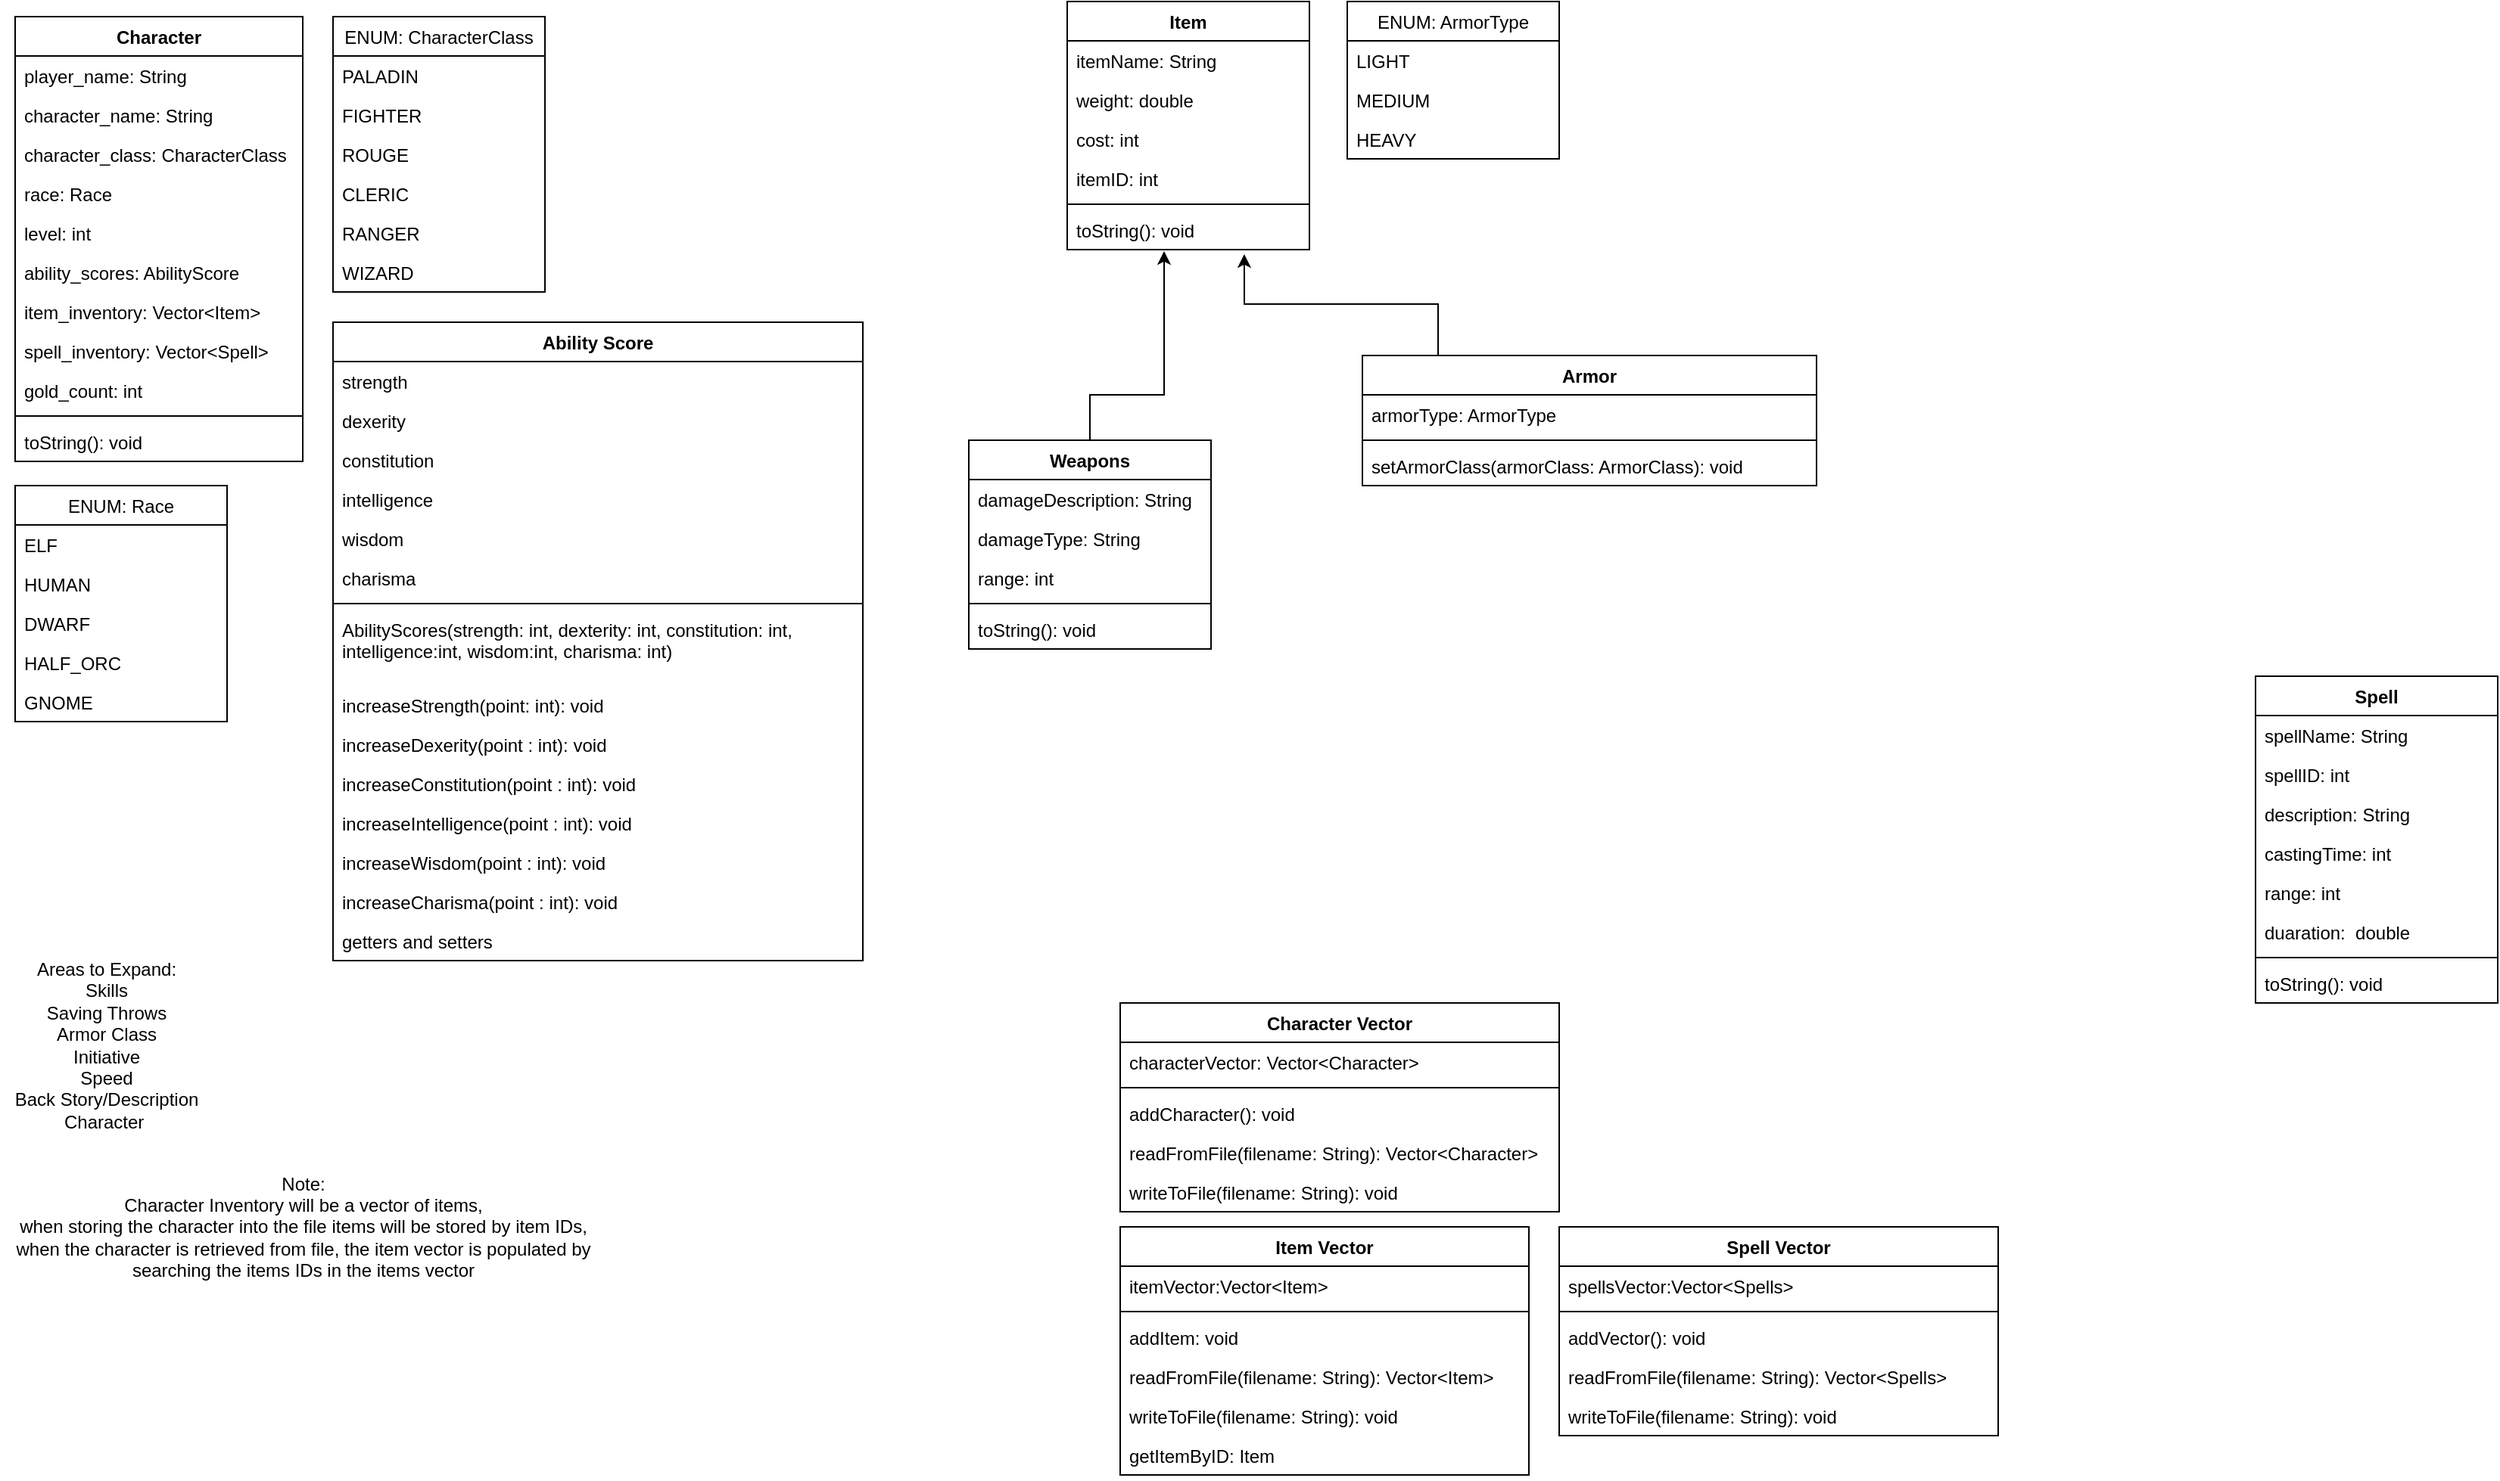 <mxfile version="14.5.9" type="github">
  <diagram id="Je7I39BmtPtjrCUue1-P" name="Page-1">
    <mxGraphModel dx="1587" dy="748" grid="1" gridSize="10" guides="1" tooltips="1" connect="1" arrows="1" fold="1" page="1" pageScale="1" pageWidth="850" pageHeight="1100" math="0" shadow="0">
      <root>
        <mxCell id="0" />
        <mxCell id="1" parent="0" />
        <mxCell id="IpAcerIv8zXEbrTue4mf-1" value="Character" style="swimlane;fontStyle=1;align=center;verticalAlign=top;childLayout=stackLayout;horizontal=1;startSize=26;horizontalStack=0;resizeParent=1;resizeParentMax=0;resizeLast=0;collapsible=1;marginBottom=0;" parent="1" vertex="1">
          <mxGeometry x="-270" y="50" width="190" height="294" as="geometry" />
        </mxCell>
        <mxCell id="IpAcerIv8zXEbrTue4mf-30" value="player_name: String" style="text;strokeColor=none;fillColor=none;align=left;verticalAlign=top;spacingLeft=4;spacingRight=4;overflow=hidden;rotatable=0;points=[[0,0.5],[1,0.5]];portConstraint=eastwest;" parent="IpAcerIv8zXEbrTue4mf-1" vertex="1">
          <mxGeometry y="26" width="190" height="26" as="geometry" />
        </mxCell>
        <mxCell id="IpAcerIv8zXEbrTue4mf-31" value="character_name: String" style="text;strokeColor=none;fillColor=none;align=left;verticalAlign=top;spacingLeft=4;spacingRight=4;overflow=hidden;rotatable=0;points=[[0,0.5],[1,0.5]];portConstraint=eastwest;" parent="IpAcerIv8zXEbrTue4mf-1" vertex="1">
          <mxGeometry y="52" width="190" height="26" as="geometry" />
        </mxCell>
        <mxCell id="IpAcerIv8zXEbrTue4mf-32" value="character_class: CharacterClass" style="text;strokeColor=none;fillColor=none;align=left;verticalAlign=top;spacingLeft=4;spacingRight=4;overflow=hidden;rotatable=0;points=[[0,0.5],[1,0.5]];portConstraint=eastwest;" parent="IpAcerIv8zXEbrTue4mf-1" vertex="1">
          <mxGeometry y="78" width="190" height="26" as="geometry" />
        </mxCell>
        <mxCell id="IpAcerIv8zXEbrTue4mf-33" value="race: Race" style="text;strokeColor=none;fillColor=none;align=left;verticalAlign=top;spacingLeft=4;spacingRight=4;overflow=hidden;rotatable=0;points=[[0,0.5],[1,0.5]];portConstraint=eastwest;" parent="IpAcerIv8zXEbrTue4mf-1" vertex="1">
          <mxGeometry y="104" width="190" height="26" as="geometry" />
        </mxCell>
        <mxCell id="IpAcerIv8zXEbrTue4mf-34" value="level: int" style="text;strokeColor=none;fillColor=none;align=left;verticalAlign=top;spacingLeft=4;spacingRight=4;overflow=hidden;rotatable=0;points=[[0,0.5],[1,0.5]];portConstraint=eastwest;" parent="IpAcerIv8zXEbrTue4mf-1" vertex="1">
          <mxGeometry y="130" width="190" height="26" as="geometry" />
        </mxCell>
        <mxCell id="IpAcerIv8zXEbrTue4mf-36" value="ability_scores: AbilityScore" style="text;strokeColor=none;fillColor=none;align=left;verticalAlign=top;spacingLeft=4;spacingRight=4;overflow=hidden;rotatable=0;points=[[0,0.5],[1,0.5]];portConstraint=eastwest;" parent="IpAcerIv8zXEbrTue4mf-1" vertex="1">
          <mxGeometry y="156" width="190" height="26" as="geometry" />
        </mxCell>
        <mxCell id="IpAcerIv8zXEbrTue4mf-136" value="item_inventory: Vector&lt;Item&gt;" style="text;strokeColor=none;fillColor=none;align=left;verticalAlign=top;spacingLeft=4;spacingRight=4;overflow=hidden;rotatable=0;points=[[0,0.5],[1,0.5]];portConstraint=eastwest;" parent="IpAcerIv8zXEbrTue4mf-1" vertex="1">
          <mxGeometry y="182" width="190" height="26" as="geometry" />
        </mxCell>
        <mxCell id="IpAcerIv8zXEbrTue4mf-75" value="spell_inventory: Vector&lt;Spell&gt;" style="text;strokeColor=none;fillColor=none;align=left;verticalAlign=top;spacingLeft=4;spacingRight=4;overflow=hidden;rotatable=0;points=[[0,0.5],[1,0.5]];portConstraint=eastwest;" parent="IpAcerIv8zXEbrTue4mf-1" vertex="1">
          <mxGeometry y="208" width="190" height="26" as="geometry" />
        </mxCell>
        <mxCell id="IpAcerIv8zXEbrTue4mf-37" value="gold_count: int" style="text;strokeColor=none;fillColor=none;align=left;verticalAlign=top;spacingLeft=4;spacingRight=4;overflow=hidden;rotatable=0;points=[[0,0.5],[1,0.5]];portConstraint=eastwest;" parent="IpAcerIv8zXEbrTue4mf-1" vertex="1">
          <mxGeometry y="234" width="190" height="26" as="geometry" />
        </mxCell>
        <mxCell id="IpAcerIv8zXEbrTue4mf-3" value="" style="line;strokeWidth=1;fillColor=none;align=left;verticalAlign=middle;spacingTop=-1;spacingLeft=3;spacingRight=3;rotatable=0;labelPosition=right;points=[];portConstraint=eastwest;" parent="IpAcerIv8zXEbrTue4mf-1" vertex="1">
          <mxGeometry y="260" width="190" height="8" as="geometry" />
        </mxCell>
        <mxCell id="IpAcerIv8zXEbrTue4mf-135" value="toString(): void" style="text;strokeColor=none;fillColor=none;align=left;verticalAlign=top;spacingLeft=4;spacingRight=4;overflow=hidden;rotatable=0;points=[[0,0.5],[1,0.5]];portConstraint=eastwest;" parent="IpAcerIv8zXEbrTue4mf-1" vertex="1">
          <mxGeometry y="268" width="190" height="26" as="geometry" />
        </mxCell>
        <mxCell id="IpAcerIv8zXEbrTue4mf-5" value="Item" style="swimlane;fontStyle=1;align=center;verticalAlign=top;childLayout=stackLayout;horizontal=1;startSize=26;horizontalStack=0;resizeParent=1;resizeParentMax=0;resizeLast=0;collapsible=1;marginBottom=0;" parent="1" vertex="1">
          <mxGeometry x="425" y="40" width="160" height="164" as="geometry" />
        </mxCell>
        <mxCell id="IpAcerIv8zXEbrTue4mf-6" value="itemName: String" style="text;strokeColor=none;fillColor=none;align=left;verticalAlign=top;spacingLeft=4;spacingRight=4;overflow=hidden;rotatable=0;points=[[0,0.5],[1,0.5]];portConstraint=eastwest;" parent="IpAcerIv8zXEbrTue4mf-5" vertex="1">
          <mxGeometry y="26" width="160" height="26" as="geometry" />
        </mxCell>
        <mxCell id="IpAcerIv8zXEbrTue4mf-54" value="weight: double" style="text;strokeColor=none;fillColor=none;align=left;verticalAlign=top;spacingLeft=4;spacingRight=4;overflow=hidden;rotatable=0;points=[[0,0.5],[1,0.5]];portConstraint=eastwest;" parent="IpAcerIv8zXEbrTue4mf-5" vertex="1">
          <mxGeometry y="52" width="160" height="26" as="geometry" />
        </mxCell>
        <mxCell id="IpAcerIv8zXEbrTue4mf-55" value="cost: int" style="text;strokeColor=none;fillColor=none;align=left;verticalAlign=top;spacingLeft=4;spacingRight=4;overflow=hidden;rotatable=0;points=[[0,0.5],[1,0.5]];portConstraint=eastwest;" parent="IpAcerIv8zXEbrTue4mf-5" vertex="1">
          <mxGeometry y="78" width="160" height="26" as="geometry" />
        </mxCell>
        <mxCell id="IpAcerIv8zXEbrTue4mf-126" value="itemID: int" style="text;strokeColor=none;fillColor=none;align=left;verticalAlign=top;spacingLeft=4;spacingRight=4;overflow=hidden;rotatable=0;points=[[0,0.5],[1,0.5]];portConstraint=eastwest;" parent="IpAcerIv8zXEbrTue4mf-5" vertex="1">
          <mxGeometry y="104" width="160" height="26" as="geometry" />
        </mxCell>
        <mxCell id="IpAcerIv8zXEbrTue4mf-7" value="" style="line;strokeWidth=1;fillColor=none;align=left;verticalAlign=middle;spacingTop=-1;spacingLeft=3;spacingRight=3;rotatable=0;labelPosition=right;points=[];portConstraint=eastwest;" parent="IpAcerIv8zXEbrTue4mf-5" vertex="1">
          <mxGeometry y="130" width="160" height="8" as="geometry" />
        </mxCell>
        <mxCell id="IpAcerIv8zXEbrTue4mf-8" value="toString(): void" style="text;strokeColor=none;fillColor=none;align=left;verticalAlign=top;spacingLeft=4;spacingRight=4;overflow=hidden;rotatable=0;points=[[0,0.5],[1,0.5]];portConstraint=eastwest;" parent="IpAcerIv8zXEbrTue4mf-5" vertex="1">
          <mxGeometry y="138" width="160" height="26" as="geometry" />
        </mxCell>
        <mxCell id="IpAcerIv8zXEbrTue4mf-9" value="Item Vector" style="swimlane;fontStyle=1;align=center;verticalAlign=top;childLayout=stackLayout;horizontal=1;startSize=26;horizontalStack=0;resizeParent=1;resizeParentMax=0;resizeLast=0;collapsible=1;marginBottom=0;" parent="1" vertex="1">
          <mxGeometry x="460" y="850" width="270" height="164" as="geometry" />
        </mxCell>
        <mxCell id="IpAcerIv8zXEbrTue4mf-10" value="itemVector:Vector&lt;Item&gt;" style="text;strokeColor=none;fillColor=none;align=left;verticalAlign=top;spacingLeft=4;spacingRight=4;overflow=hidden;rotatable=0;points=[[0,0.5],[1,0.5]];portConstraint=eastwest;" parent="IpAcerIv8zXEbrTue4mf-9" vertex="1">
          <mxGeometry y="26" width="270" height="26" as="geometry" />
        </mxCell>
        <mxCell id="IpAcerIv8zXEbrTue4mf-11" value="" style="line;strokeWidth=1;fillColor=none;align=left;verticalAlign=middle;spacingTop=-1;spacingLeft=3;spacingRight=3;rotatable=0;labelPosition=right;points=[];portConstraint=eastwest;" parent="IpAcerIv8zXEbrTue4mf-9" vertex="1">
          <mxGeometry y="52" width="270" height="8" as="geometry" />
        </mxCell>
        <mxCell id="IpAcerIv8zXEbrTue4mf-12" value="addItem: void" style="text;strokeColor=none;fillColor=none;align=left;verticalAlign=top;spacingLeft=4;spacingRight=4;overflow=hidden;rotatable=0;points=[[0,0.5],[1,0.5]];portConstraint=eastwest;" parent="IpAcerIv8zXEbrTue4mf-9" vertex="1">
          <mxGeometry y="60" width="270" height="26" as="geometry" />
        </mxCell>
        <mxCell id="IpAcerIv8zXEbrTue4mf-142" value="readFromFile(filename: String): Vector&lt;Item&gt;" style="text;strokeColor=none;fillColor=none;align=left;verticalAlign=top;spacingLeft=4;spacingRight=4;overflow=hidden;rotatable=0;points=[[0,0.5],[1,0.5]];portConstraint=eastwest;" parent="IpAcerIv8zXEbrTue4mf-9" vertex="1">
          <mxGeometry y="86" width="270" height="26" as="geometry" />
        </mxCell>
        <mxCell id="IpAcerIv8zXEbrTue4mf-143" value="writeToFile(filename: String): void" style="text;strokeColor=none;fillColor=none;align=left;verticalAlign=top;spacingLeft=4;spacingRight=4;overflow=hidden;rotatable=0;points=[[0,0.5],[1,0.5]];portConstraint=eastwest;" parent="IpAcerIv8zXEbrTue4mf-9" vertex="1">
          <mxGeometry y="112" width="270" height="26" as="geometry" />
        </mxCell>
        <mxCell id="IpAcerIv8zXEbrTue4mf-144" value="getItemByID: Item" style="text;strokeColor=none;fillColor=none;align=left;verticalAlign=top;spacingLeft=4;spacingRight=4;overflow=hidden;rotatable=0;points=[[0,0.5],[1,0.5]];portConstraint=eastwest;" parent="IpAcerIv8zXEbrTue4mf-9" vertex="1">
          <mxGeometry y="138" width="270" height="26" as="geometry" />
        </mxCell>
        <mxCell id="IpAcerIv8zXEbrTue4mf-13" value="Spell" style="swimlane;fontStyle=1;align=center;verticalAlign=top;childLayout=stackLayout;horizontal=1;startSize=26;horizontalStack=0;resizeParent=1;resizeParentMax=0;resizeLast=0;collapsible=1;marginBottom=0;" parent="1" vertex="1">
          <mxGeometry x="1210" y="486" width="160" height="216" as="geometry" />
        </mxCell>
        <mxCell id="IpAcerIv8zXEbrTue4mf-14" value="spellName: String" style="text;strokeColor=none;fillColor=none;align=left;verticalAlign=top;spacingLeft=4;spacingRight=4;overflow=hidden;rotatable=0;points=[[0,0.5],[1,0.5]];portConstraint=eastwest;" parent="IpAcerIv8zXEbrTue4mf-13" vertex="1">
          <mxGeometry y="26" width="160" height="26" as="geometry" />
        </mxCell>
        <mxCell id="IpAcerIv8zXEbrTue4mf-137" value="spellID: int" style="text;strokeColor=none;fillColor=none;align=left;verticalAlign=top;spacingLeft=4;spacingRight=4;overflow=hidden;rotatable=0;points=[[0,0.5],[1,0.5]];portConstraint=eastwest;" parent="IpAcerIv8zXEbrTue4mf-13" vertex="1">
          <mxGeometry y="52" width="160" height="26" as="geometry" />
        </mxCell>
        <mxCell id="IpAcerIv8zXEbrTue4mf-121" value="description: String" style="text;strokeColor=none;fillColor=none;align=left;verticalAlign=top;spacingLeft=4;spacingRight=4;overflow=hidden;rotatable=0;points=[[0,0.5],[1,0.5]];portConstraint=eastwest;" parent="IpAcerIv8zXEbrTue4mf-13" vertex="1">
          <mxGeometry y="78" width="160" height="26" as="geometry" />
        </mxCell>
        <mxCell id="IpAcerIv8zXEbrTue4mf-122" value="castingTime: int" style="text;strokeColor=none;fillColor=none;align=left;verticalAlign=top;spacingLeft=4;spacingRight=4;overflow=hidden;rotatable=0;points=[[0,0.5],[1,0.5]];portConstraint=eastwest;" parent="IpAcerIv8zXEbrTue4mf-13" vertex="1">
          <mxGeometry y="104" width="160" height="26" as="geometry" />
        </mxCell>
        <mxCell id="IpAcerIv8zXEbrTue4mf-123" value="range: int" style="text;strokeColor=none;fillColor=none;align=left;verticalAlign=top;spacingLeft=4;spacingRight=4;overflow=hidden;rotatable=0;points=[[0,0.5],[1,0.5]];portConstraint=eastwest;" parent="IpAcerIv8zXEbrTue4mf-13" vertex="1">
          <mxGeometry y="130" width="160" height="26" as="geometry" />
        </mxCell>
        <mxCell id="IpAcerIv8zXEbrTue4mf-124" value="duaration:  double" style="text;strokeColor=none;fillColor=none;align=left;verticalAlign=top;spacingLeft=4;spacingRight=4;overflow=hidden;rotatable=0;points=[[0,0.5],[1,0.5]];portConstraint=eastwest;" parent="IpAcerIv8zXEbrTue4mf-13" vertex="1">
          <mxGeometry y="156" width="160" height="26" as="geometry" />
        </mxCell>
        <mxCell id="IpAcerIv8zXEbrTue4mf-15" value="" style="line;strokeWidth=1;fillColor=none;align=left;verticalAlign=middle;spacingTop=-1;spacingLeft=3;spacingRight=3;rotatable=0;labelPosition=right;points=[];portConstraint=eastwest;" parent="IpAcerIv8zXEbrTue4mf-13" vertex="1">
          <mxGeometry y="182" width="160" height="8" as="geometry" />
        </mxCell>
        <mxCell id="IpAcerIv8zXEbrTue4mf-16" value="toString(): void" style="text;strokeColor=none;fillColor=none;align=left;verticalAlign=top;spacingLeft=4;spacingRight=4;overflow=hidden;rotatable=0;points=[[0,0.5],[1,0.5]];portConstraint=eastwest;" parent="IpAcerIv8zXEbrTue4mf-13" vertex="1">
          <mxGeometry y="190" width="160" height="26" as="geometry" />
        </mxCell>
        <mxCell id="IpAcerIv8zXEbrTue4mf-17" value="Ability Score" style="swimlane;fontStyle=1;align=center;verticalAlign=top;childLayout=stackLayout;horizontal=1;startSize=26;horizontalStack=0;resizeParent=1;resizeParentMax=0;resizeLast=0;collapsible=1;marginBottom=0;" parent="1" vertex="1">
          <mxGeometry x="-60" y="252" width="350" height="422" as="geometry" />
        </mxCell>
        <mxCell id="IpAcerIv8zXEbrTue4mf-104" value="strength" style="text;strokeColor=none;fillColor=none;align=left;verticalAlign=top;spacingLeft=4;spacingRight=4;overflow=hidden;rotatable=0;points=[[0,0.5],[1,0.5]];portConstraint=eastwest;" parent="IpAcerIv8zXEbrTue4mf-17" vertex="1">
          <mxGeometry y="26" width="350" height="26" as="geometry" />
        </mxCell>
        <mxCell id="IpAcerIv8zXEbrTue4mf-105" value="dexerity" style="text;strokeColor=none;fillColor=none;align=left;verticalAlign=top;spacingLeft=4;spacingRight=4;overflow=hidden;rotatable=0;points=[[0,0.5],[1,0.5]];portConstraint=eastwest;" parent="IpAcerIv8zXEbrTue4mf-17" vertex="1">
          <mxGeometry y="52" width="350" height="26" as="geometry" />
        </mxCell>
        <mxCell id="IpAcerIv8zXEbrTue4mf-18" value="constitution" style="text;strokeColor=none;fillColor=none;align=left;verticalAlign=top;spacingLeft=4;spacingRight=4;overflow=hidden;rotatable=0;points=[[0,0.5],[1,0.5]];portConstraint=eastwest;" parent="IpAcerIv8zXEbrTue4mf-17" vertex="1">
          <mxGeometry y="78" width="350" height="26" as="geometry" />
        </mxCell>
        <mxCell id="IpAcerIv8zXEbrTue4mf-106" value="intelligence" style="text;strokeColor=none;fillColor=none;align=left;verticalAlign=top;spacingLeft=4;spacingRight=4;overflow=hidden;rotatable=0;points=[[0,0.5],[1,0.5]];portConstraint=eastwest;" parent="IpAcerIv8zXEbrTue4mf-17" vertex="1">
          <mxGeometry y="104" width="350" height="26" as="geometry" />
        </mxCell>
        <mxCell id="IpAcerIv8zXEbrTue4mf-107" value="wisdom" style="text;strokeColor=none;fillColor=none;align=left;verticalAlign=top;spacingLeft=4;spacingRight=4;overflow=hidden;rotatable=0;points=[[0,0.5],[1,0.5]];portConstraint=eastwest;" parent="IpAcerIv8zXEbrTue4mf-17" vertex="1">
          <mxGeometry y="130" width="350" height="26" as="geometry" />
        </mxCell>
        <mxCell id="IpAcerIv8zXEbrTue4mf-108" value="charisma" style="text;strokeColor=none;fillColor=none;align=left;verticalAlign=top;spacingLeft=4;spacingRight=4;overflow=hidden;rotatable=0;points=[[0,0.5],[1,0.5]];portConstraint=eastwest;" parent="IpAcerIv8zXEbrTue4mf-17" vertex="1">
          <mxGeometry y="156" width="350" height="26" as="geometry" />
        </mxCell>
        <mxCell id="IpAcerIv8zXEbrTue4mf-19" value="" style="line;strokeWidth=1;fillColor=none;align=left;verticalAlign=middle;spacingTop=-1;spacingLeft=3;spacingRight=3;rotatable=0;labelPosition=right;points=[];portConstraint=eastwest;" parent="IpAcerIv8zXEbrTue4mf-17" vertex="1">
          <mxGeometry y="182" width="350" height="8" as="geometry" />
        </mxCell>
        <mxCell id="IpAcerIv8zXEbrTue4mf-20" value="AbilityScores(strength: int, dexterity: int, constitution: int, &#xa;intelligence:int, wisdom:int, charisma: int)" style="text;strokeColor=none;fillColor=none;align=left;verticalAlign=top;spacingLeft=4;spacingRight=4;overflow=hidden;rotatable=0;points=[[0,0.5],[1,0.5]];portConstraint=eastwest;" parent="IpAcerIv8zXEbrTue4mf-17" vertex="1">
          <mxGeometry y="190" width="350" height="50" as="geometry" />
        </mxCell>
        <mxCell id="jsiTyBa5Mc0k6cZtZ1w--1" value="increaseStrength(point: int): void" style="text;strokeColor=none;fillColor=none;align=left;verticalAlign=top;spacingLeft=4;spacingRight=4;overflow=hidden;rotatable=0;points=[[0,0.5],[1,0.5]];portConstraint=eastwest;" vertex="1" parent="IpAcerIv8zXEbrTue4mf-17">
          <mxGeometry y="240" width="350" height="26" as="geometry" />
        </mxCell>
        <mxCell id="IpAcerIv8zXEbrTue4mf-109" value="increaseDexerity(point : int): void" style="text;strokeColor=none;fillColor=none;align=left;verticalAlign=top;spacingLeft=4;spacingRight=4;overflow=hidden;rotatable=0;points=[[0,0.5],[1,0.5]];portConstraint=eastwest;" parent="IpAcerIv8zXEbrTue4mf-17" vertex="1">
          <mxGeometry y="266" width="350" height="26" as="geometry" />
        </mxCell>
        <mxCell id="IpAcerIv8zXEbrTue4mf-110" value="increaseConstitution(point : int): void" style="text;strokeColor=none;fillColor=none;align=left;verticalAlign=top;spacingLeft=4;spacingRight=4;overflow=hidden;rotatable=0;points=[[0,0.5],[1,0.5]];portConstraint=eastwest;" parent="IpAcerIv8zXEbrTue4mf-17" vertex="1">
          <mxGeometry y="292" width="350" height="26" as="geometry" />
        </mxCell>
        <mxCell id="IpAcerIv8zXEbrTue4mf-111" value="increaseIntelligence(point : int): void" style="text;strokeColor=none;fillColor=none;align=left;verticalAlign=top;spacingLeft=4;spacingRight=4;overflow=hidden;rotatable=0;points=[[0,0.5],[1,0.5]];portConstraint=eastwest;" parent="IpAcerIv8zXEbrTue4mf-17" vertex="1">
          <mxGeometry y="318" width="350" height="26" as="geometry" />
        </mxCell>
        <mxCell id="IpAcerIv8zXEbrTue4mf-112" value="increaseWisdom(point : int): void" style="text;strokeColor=none;fillColor=none;align=left;verticalAlign=top;spacingLeft=4;spacingRight=4;overflow=hidden;rotatable=0;points=[[0,0.5],[1,0.5]];portConstraint=eastwest;" parent="IpAcerIv8zXEbrTue4mf-17" vertex="1">
          <mxGeometry y="344" width="350" height="26" as="geometry" />
        </mxCell>
        <mxCell id="IpAcerIv8zXEbrTue4mf-115" value="increaseCharisma(point : int): void" style="text;strokeColor=none;fillColor=none;align=left;verticalAlign=top;spacingLeft=4;spacingRight=4;overflow=hidden;rotatable=0;points=[[0,0.5],[1,0.5]];portConstraint=eastwest;" parent="IpAcerIv8zXEbrTue4mf-17" vertex="1">
          <mxGeometry y="370" width="350" height="26" as="geometry" />
        </mxCell>
        <mxCell id="IpAcerIv8zXEbrTue4mf-113" value="getters and setters" style="text;strokeColor=none;fillColor=none;align=left;verticalAlign=top;spacingLeft=4;spacingRight=4;overflow=hidden;rotatable=0;points=[[0,0.5],[1,0.5]];portConstraint=eastwest;" parent="IpAcerIv8zXEbrTue4mf-17" vertex="1">
          <mxGeometry y="396" width="350" height="26" as="geometry" />
        </mxCell>
        <mxCell id="IpAcerIv8zXEbrTue4mf-21" value="ENUM: Race" style="swimlane;fontStyle=0;childLayout=stackLayout;horizontal=1;startSize=26;fillColor=none;horizontalStack=0;resizeParent=1;resizeParentMax=0;resizeLast=0;collapsible=1;marginBottom=0;" parent="1" vertex="1">
          <mxGeometry x="-270" y="360" width="140" height="156" as="geometry" />
        </mxCell>
        <mxCell id="IpAcerIv8zXEbrTue4mf-22" value="ELF" style="text;strokeColor=none;fillColor=none;align=left;verticalAlign=top;spacingLeft=4;spacingRight=4;overflow=hidden;rotatable=0;points=[[0,0.5],[1,0.5]];portConstraint=eastwest;" parent="IpAcerIv8zXEbrTue4mf-21" vertex="1">
          <mxGeometry y="26" width="140" height="26" as="geometry" />
        </mxCell>
        <mxCell id="IpAcerIv8zXEbrTue4mf-23" value="HUMAN" style="text;strokeColor=none;fillColor=none;align=left;verticalAlign=top;spacingLeft=4;spacingRight=4;overflow=hidden;rotatable=0;points=[[0,0.5],[1,0.5]];portConstraint=eastwest;" parent="IpAcerIv8zXEbrTue4mf-21" vertex="1">
          <mxGeometry y="52" width="140" height="26" as="geometry" />
        </mxCell>
        <mxCell id="IpAcerIv8zXEbrTue4mf-43" value="DWARF" style="text;strokeColor=none;fillColor=none;align=left;verticalAlign=top;spacingLeft=4;spacingRight=4;overflow=hidden;rotatable=0;points=[[0,0.5],[1,0.5]];portConstraint=eastwest;" parent="IpAcerIv8zXEbrTue4mf-21" vertex="1">
          <mxGeometry y="78" width="140" height="26" as="geometry" />
        </mxCell>
        <mxCell id="IpAcerIv8zXEbrTue4mf-44" value="HALF_ORC" style="text;strokeColor=none;fillColor=none;align=left;verticalAlign=top;spacingLeft=4;spacingRight=4;overflow=hidden;rotatable=0;points=[[0,0.5],[1,0.5]];portConstraint=eastwest;" parent="IpAcerIv8zXEbrTue4mf-21" vertex="1">
          <mxGeometry y="104" width="140" height="26" as="geometry" />
        </mxCell>
        <mxCell id="IpAcerIv8zXEbrTue4mf-24" value="GNOME" style="text;strokeColor=none;fillColor=none;align=left;verticalAlign=top;spacingLeft=4;spacingRight=4;overflow=hidden;rotatable=0;points=[[0,0.5],[1,0.5]];portConstraint=eastwest;" parent="IpAcerIv8zXEbrTue4mf-21" vertex="1">
          <mxGeometry y="130" width="140" height="26" as="geometry" />
        </mxCell>
        <mxCell id="IpAcerIv8zXEbrTue4mf-25" value="Character Vector" style="swimlane;fontStyle=1;align=center;verticalAlign=top;childLayout=stackLayout;horizontal=1;startSize=26;horizontalStack=0;resizeParent=1;resizeParentMax=0;resizeLast=0;collapsible=1;marginBottom=0;" parent="1" vertex="1">
          <mxGeometry x="460" y="702" width="290" height="138" as="geometry" />
        </mxCell>
        <mxCell id="IpAcerIv8zXEbrTue4mf-26" value="characterVector: Vector&lt;Character&gt;" style="text;strokeColor=none;fillColor=none;align=left;verticalAlign=top;spacingLeft=4;spacingRight=4;overflow=hidden;rotatable=0;points=[[0,0.5],[1,0.5]];portConstraint=eastwest;" parent="IpAcerIv8zXEbrTue4mf-25" vertex="1">
          <mxGeometry y="26" width="290" height="26" as="geometry" />
        </mxCell>
        <mxCell id="IpAcerIv8zXEbrTue4mf-27" value="" style="line;strokeWidth=1;fillColor=none;align=left;verticalAlign=middle;spacingTop=-1;spacingLeft=3;spacingRight=3;rotatable=0;labelPosition=right;points=[];portConstraint=eastwest;" parent="IpAcerIv8zXEbrTue4mf-25" vertex="1">
          <mxGeometry y="52" width="290" height="8" as="geometry" />
        </mxCell>
        <mxCell id="IpAcerIv8zXEbrTue4mf-28" value="addCharacter(): void" style="text;strokeColor=none;fillColor=none;align=left;verticalAlign=top;spacingLeft=4;spacingRight=4;overflow=hidden;rotatable=0;points=[[0,0.5],[1,0.5]];portConstraint=eastwest;" parent="IpAcerIv8zXEbrTue4mf-25" vertex="1">
          <mxGeometry y="60" width="290" height="26" as="geometry" />
        </mxCell>
        <mxCell id="IpAcerIv8zXEbrTue4mf-140" value="readFromFile(filename: String): Vector&lt;Character&gt;" style="text;strokeColor=none;fillColor=none;align=left;verticalAlign=top;spacingLeft=4;spacingRight=4;overflow=hidden;rotatable=0;points=[[0,0.5],[1,0.5]];portConstraint=eastwest;" parent="IpAcerIv8zXEbrTue4mf-25" vertex="1">
          <mxGeometry y="86" width="290" height="26" as="geometry" />
        </mxCell>
        <mxCell id="IpAcerIv8zXEbrTue4mf-141" value="writeToFile(filename: String): void" style="text;strokeColor=none;fillColor=none;align=left;verticalAlign=top;spacingLeft=4;spacingRight=4;overflow=hidden;rotatable=0;points=[[0,0.5],[1,0.5]];portConstraint=eastwest;" parent="IpAcerIv8zXEbrTue4mf-25" vertex="1">
          <mxGeometry y="112" width="290" height="26" as="geometry" />
        </mxCell>
        <mxCell id="IpAcerIv8zXEbrTue4mf-42" value="Areas to Expand:&lt;br&gt;Skills&lt;br&gt;Saving Throws&lt;br&gt;Armor Class&lt;br&gt;Initiative&lt;br&gt;Speed&lt;br&gt;Back Story/Description&lt;br&gt;Character&amp;nbsp;" style="text;html=1;align=center;verticalAlign=middle;resizable=0;points=[];autosize=1;" parent="1" vertex="1">
          <mxGeometry x="-280" y="670" width="140" height="120" as="geometry" />
        </mxCell>
        <mxCell id="IpAcerIv8zXEbrTue4mf-45" value="ENUM: CharacterClass" style="swimlane;fontStyle=0;childLayout=stackLayout;horizontal=1;startSize=26;fillColor=none;horizontalStack=0;resizeParent=1;resizeParentMax=0;resizeLast=0;collapsible=1;marginBottom=0;" parent="1" vertex="1">
          <mxGeometry x="-60" y="50" width="140" height="182" as="geometry" />
        </mxCell>
        <mxCell id="IpAcerIv8zXEbrTue4mf-46" value="PALADIN" style="text;strokeColor=none;fillColor=none;align=left;verticalAlign=top;spacingLeft=4;spacingRight=4;overflow=hidden;rotatable=0;points=[[0,0.5],[1,0.5]];portConstraint=eastwest;" parent="IpAcerIv8zXEbrTue4mf-45" vertex="1">
          <mxGeometry y="26" width="140" height="26" as="geometry" />
        </mxCell>
        <mxCell id="IpAcerIv8zXEbrTue4mf-49" value="FIGHTER" style="text;strokeColor=none;fillColor=none;align=left;verticalAlign=top;spacingLeft=4;spacingRight=4;overflow=hidden;rotatable=0;points=[[0,0.5],[1,0.5]];portConstraint=eastwest;" parent="IpAcerIv8zXEbrTue4mf-45" vertex="1">
          <mxGeometry y="52" width="140" height="26" as="geometry" />
        </mxCell>
        <mxCell id="IpAcerIv8zXEbrTue4mf-47" value="ROUGE" style="text;strokeColor=none;fillColor=none;align=left;verticalAlign=top;spacingLeft=4;spacingRight=4;overflow=hidden;rotatable=0;points=[[0,0.5],[1,0.5]];portConstraint=eastwest;" parent="IpAcerIv8zXEbrTue4mf-45" vertex="1">
          <mxGeometry y="78" width="140" height="26" as="geometry" />
        </mxCell>
        <mxCell id="IpAcerIv8zXEbrTue4mf-50" value="CLERIC" style="text;strokeColor=none;fillColor=none;align=left;verticalAlign=top;spacingLeft=4;spacingRight=4;overflow=hidden;rotatable=0;points=[[0,0.5],[1,0.5]];portConstraint=eastwest;" parent="IpAcerIv8zXEbrTue4mf-45" vertex="1">
          <mxGeometry y="104" width="140" height="26" as="geometry" />
        </mxCell>
        <mxCell id="IpAcerIv8zXEbrTue4mf-48" value="RANGER" style="text;strokeColor=none;fillColor=none;align=left;verticalAlign=top;spacingLeft=4;spacingRight=4;overflow=hidden;rotatable=0;points=[[0,0.5],[1,0.5]];portConstraint=eastwest;" parent="IpAcerIv8zXEbrTue4mf-45" vertex="1">
          <mxGeometry y="130" width="140" height="26" as="geometry" />
        </mxCell>
        <mxCell id="IpAcerIv8zXEbrTue4mf-53" value="WIZARD" style="text;strokeColor=none;fillColor=none;align=left;verticalAlign=top;spacingLeft=4;spacingRight=4;overflow=hidden;rotatable=0;points=[[0,0.5],[1,0.5]];portConstraint=eastwest;" parent="IpAcerIv8zXEbrTue4mf-45" vertex="1">
          <mxGeometry y="156" width="140" height="26" as="geometry" />
        </mxCell>
        <mxCell id="IpAcerIv8zXEbrTue4mf-87" style="edgeStyle=orthogonalEdgeStyle;rounded=0;orthogonalLoop=1;jettySize=auto;html=1;exitX=0.5;exitY=0;exitDx=0;exitDy=0;entryX=0.4;entryY=1.038;entryDx=0;entryDy=0;entryPerimeter=0;" parent="1" source="IpAcerIv8zXEbrTue4mf-149" target="IpAcerIv8zXEbrTue4mf-8" edge="1">
          <mxGeometry relative="1" as="geometry">
            <Array as="points">
              <mxPoint x="440" y="300" />
              <mxPoint x="489" y="300" />
            </Array>
            <mxPoint x="440" y="300" as="sourcePoint" />
          </mxGeometry>
        </mxCell>
        <mxCell id="IpAcerIv8zXEbrTue4mf-88" style="edgeStyle=orthogonalEdgeStyle;rounded=0;orthogonalLoop=1;jettySize=auto;html=1;exitX=0.25;exitY=0;exitDx=0;exitDy=0;entryX=0.731;entryY=1.115;entryDx=0;entryDy=0;entryPerimeter=0;" parent="1" source="IpAcerIv8zXEbrTue4mf-67" target="IpAcerIv8zXEbrTue4mf-8" edge="1">
          <mxGeometry relative="1" as="geometry">
            <Array as="points">
              <mxPoint x="670" y="274" />
              <mxPoint x="670" y="240" />
              <mxPoint x="542" y="240" />
            </Array>
          </mxGeometry>
        </mxCell>
        <mxCell id="IpAcerIv8zXEbrTue4mf-67" value="Armor" style="swimlane;fontStyle=1;align=center;verticalAlign=top;childLayout=stackLayout;horizontal=1;startSize=26;horizontalStack=0;resizeParent=1;resizeParentMax=0;resizeLast=0;collapsible=1;marginBottom=0;" parent="1" vertex="1">
          <mxGeometry x="620" y="274" width="300" height="86" as="geometry" />
        </mxCell>
        <mxCell id="IpAcerIv8zXEbrTue4mf-68" value="armorType: ArmorType" style="text;strokeColor=none;fillColor=none;align=left;verticalAlign=top;spacingLeft=4;spacingRight=4;overflow=hidden;rotatable=0;points=[[0,0.5],[1,0.5]];portConstraint=eastwest;" parent="IpAcerIv8zXEbrTue4mf-67" vertex="1">
          <mxGeometry y="26" width="300" height="26" as="geometry" />
        </mxCell>
        <mxCell id="IpAcerIv8zXEbrTue4mf-69" value="" style="line;strokeWidth=1;fillColor=none;align=left;verticalAlign=middle;spacingTop=-1;spacingLeft=3;spacingRight=3;rotatable=0;labelPosition=right;points=[];portConstraint=eastwest;" parent="IpAcerIv8zXEbrTue4mf-67" vertex="1">
          <mxGeometry y="52" width="300" height="8" as="geometry" />
        </mxCell>
        <mxCell id="IpAcerIv8zXEbrTue4mf-70" value="setArmorClass(armorClass: ArmorClass): void" style="text;strokeColor=none;fillColor=none;align=left;verticalAlign=top;spacingLeft=4;spacingRight=4;overflow=hidden;rotatable=0;points=[[0,0.5],[1,0.5]];portConstraint=eastwest;" parent="IpAcerIv8zXEbrTue4mf-67" vertex="1">
          <mxGeometry y="60" width="300" height="26" as="geometry" />
        </mxCell>
        <mxCell id="IpAcerIv8zXEbrTue4mf-117" value="Spell Vector" style="swimlane;fontStyle=1;align=center;verticalAlign=top;childLayout=stackLayout;horizontal=1;startSize=26;horizontalStack=0;resizeParent=1;resizeParentMax=0;resizeLast=0;collapsible=1;marginBottom=0;" parent="1" vertex="1">
          <mxGeometry x="750" y="850" width="290" height="138" as="geometry" />
        </mxCell>
        <mxCell id="IpAcerIv8zXEbrTue4mf-118" value="spellsVector:Vector&lt;Spells&gt;" style="text;strokeColor=none;fillColor=none;align=left;verticalAlign=top;spacingLeft=4;spacingRight=4;overflow=hidden;rotatable=0;points=[[0,0.5],[1,0.5]];portConstraint=eastwest;" parent="IpAcerIv8zXEbrTue4mf-117" vertex="1">
          <mxGeometry y="26" width="290" height="26" as="geometry" />
        </mxCell>
        <mxCell id="IpAcerIv8zXEbrTue4mf-119" value="" style="line;strokeWidth=1;fillColor=none;align=left;verticalAlign=middle;spacingTop=-1;spacingLeft=3;spacingRight=3;rotatable=0;labelPosition=right;points=[];portConstraint=eastwest;" parent="IpAcerIv8zXEbrTue4mf-117" vertex="1">
          <mxGeometry y="52" width="290" height="8" as="geometry" />
        </mxCell>
        <mxCell id="IpAcerIv8zXEbrTue4mf-138" value="addVector(): void" style="text;strokeColor=none;fillColor=none;align=left;verticalAlign=top;spacingLeft=4;spacingRight=4;overflow=hidden;rotatable=0;points=[[0,0.5],[1,0.5]];portConstraint=eastwest;" parent="IpAcerIv8zXEbrTue4mf-117" vertex="1">
          <mxGeometry y="60" width="290" height="26" as="geometry" />
        </mxCell>
        <mxCell id="IpAcerIv8zXEbrTue4mf-139" value="readFromFile(filename: String): Vector&lt;Spells&gt;" style="text;strokeColor=none;fillColor=none;align=left;verticalAlign=top;spacingLeft=4;spacingRight=4;overflow=hidden;rotatable=0;points=[[0,0.5],[1,0.5]];portConstraint=eastwest;" parent="IpAcerIv8zXEbrTue4mf-117" vertex="1">
          <mxGeometry y="86" width="290" height="26" as="geometry" />
        </mxCell>
        <mxCell id="IpAcerIv8zXEbrTue4mf-120" value="writeToFile(filename: String): void" style="text;strokeColor=none;fillColor=none;align=left;verticalAlign=top;spacingLeft=4;spacingRight=4;overflow=hidden;rotatable=0;points=[[0,0.5],[1,0.5]];portConstraint=eastwest;" parent="IpAcerIv8zXEbrTue4mf-117" vertex="1">
          <mxGeometry y="112" width="290" height="26" as="geometry" />
        </mxCell>
        <mxCell id="IpAcerIv8zXEbrTue4mf-125" value="Note:&lt;br&gt;Character Inventory will be a vector of items,&lt;br&gt;when storing the character into the file items will be stored by item IDs,&lt;br&gt;when the character is retrieved from file, the item vector is populated by &lt;br&gt;searching the items IDs in the items vector" style="text;html=1;align=center;verticalAlign=middle;resizable=0;points=[];autosize=1;" parent="1" vertex="1">
          <mxGeometry x="-280" y="810" width="400" height="80" as="geometry" />
        </mxCell>
        <mxCell id="IpAcerIv8zXEbrTue4mf-127" value="ENUM: ArmorType" style="swimlane;fontStyle=0;childLayout=stackLayout;horizontal=1;startSize=26;fillColor=none;horizontalStack=0;resizeParent=1;resizeParentMax=0;resizeLast=0;collapsible=1;marginBottom=0;" parent="1" vertex="1">
          <mxGeometry x="610" y="40" width="140" height="104" as="geometry" />
        </mxCell>
        <mxCell id="IpAcerIv8zXEbrTue4mf-128" value="LIGHT" style="text;strokeColor=none;fillColor=none;align=left;verticalAlign=top;spacingLeft=4;spacingRight=4;overflow=hidden;rotatable=0;points=[[0,0.5],[1,0.5]];portConstraint=eastwest;" parent="IpAcerIv8zXEbrTue4mf-127" vertex="1">
          <mxGeometry y="26" width="140" height="26" as="geometry" />
        </mxCell>
        <mxCell id="IpAcerIv8zXEbrTue4mf-129" value="MEDIUM" style="text;strokeColor=none;fillColor=none;align=left;verticalAlign=top;spacingLeft=4;spacingRight=4;overflow=hidden;rotatable=0;points=[[0,0.5],[1,0.5]];portConstraint=eastwest;" parent="IpAcerIv8zXEbrTue4mf-127" vertex="1">
          <mxGeometry y="52" width="140" height="26" as="geometry" />
        </mxCell>
        <mxCell id="IpAcerIv8zXEbrTue4mf-130" value="HEAVY" style="text;strokeColor=none;fillColor=none;align=left;verticalAlign=top;spacingLeft=4;spacingRight=4;overflow=hidden;rotatable=0;points=[[0,0.5],[1,0.5]];portConstraint=eastwest;" parent="IpAcerIv8zXEbrTue4mf-127" vertex="1">
          <mxGeometry y="78" width="140" height="26" as="geometry" />
        </mxCell>
        <mxCell id="IpAcerIv8zXEbrTue4mf-149" value="Weapons" style="swimlane;fontStyle=1;align=center;verticalAlign=top;childLayout=stackLayout;horizontal=1;startSize=26;horizontalStack=0;resizeParent=1;resizeParentMax=0;resizeLast=0;collapsible=1;marginBottom=0;" parent="1" vertex="1">
          <mxGeometry x="360" y="330" width="160" height="138" as="geometry" />
        </mxCell>
        <mxCell id="IpAcerIv8zXEbrTue4mf-150" value="damageDescription: String" style="text;strokeColor=none;fillColor=none;align=left;verticalAlign=top;spacingLeft=4;spacingRight=4;overflow=hidden;rotatable=0;points=[[0,0.5],[1,0.5]];portConstraint=eastwest;" parent="IpAcerIv8zXEbrTue4mf-149" vertex="1">
          <mxGeometry y="26" width="160" height="26" as="geometry" />
        </mxCell>
        <mxCell id="IpAcerIv8zXEbrTue4mf-153" value="damageType: String" style="text;strokeColor=none;fillColor=none;align=left;verticalAlign=top;spacingLeft=4;spacingRight=4;overflow=hidden;rotatable=0;points=[[0,0.5],[1,0.5]];portConstraint=eastwest;" parent="IpAcerIv8zXEbrTue4mf-149" vertex="1">
          <mxGeometry y="52" width="160" height="26" as="geometry" />
        </mxCell>
        <mxCell id="IpAcerIv8zXEbrTue4mf-154" value="range: int" style="text;strokeColor=none;fillColor=none;align=left;verticalAlign=top;spacingLeft=4;spacingRight=4;overflow=hidden;rotatable=0;points=[[0,0.5],[1,0.5]];portConstraint=eastwest;" parent="IpAcerIv8zXEbrTue4mf-149" vertex="1">
          <mxGeometry y="78" width="160" height="26" as="geometry" />
        </mxCell>
        <mxCell id="IpAcerIv8zXEbrTue4mf-151" value="" style="line;strokeWidth=1;fillColor=none;align=left;verticalAlign=middle;spacingTop=-1;spacingLeft=3;spacingRight=3;rotatable=0;labelPosition=right;points=[];portConstraint=eastwest;" parent="IpAcerIv8zXEbrTue4mf-149" vertex="1">
          <mxGeometry y="104" width="160" height="8" as="geometry" />
        </mxCell>
        <mxCell id="IpAcerIv8zXEbrTue4mf-152" value="toString(): void" style="text;strokeColor=none;fillColor=none;align=left;verticalAlign=top;spacingLeft=4;spacingRight=4;overflow=hidden;rotatable=0;points=[[0,0.5],[1,0.5]];portConstraint=eastwest;" parent="IpAcerIv8zXEbrTue4mf-149" vertex="1">
          <mxGeometry y="112" width="160" height="26" as="geometry" />
        </mxCell>
      </root>
    </mxGraphModel>
  </diagram>
</mxfile>

